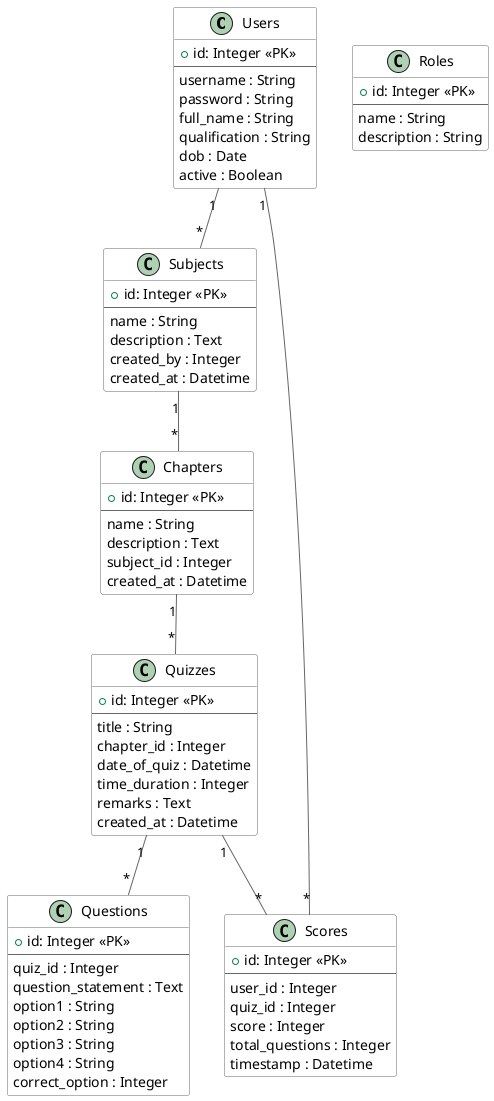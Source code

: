 @startuml mibuto

skinparam class {
  BackgroundColor White
  ArrowColor #666666
  BorderColor #666666
}

class Users {
  + id: Integer <<PK>>
  --
  username : String
  password : String
  full_name : String
  qualification : String
  dob : Date
  active : Boolean
}

class Roles {
  + id: Integer <<PK>>
  --
  name : String
  description : String
}

class Subjects {
  + id: Integer <<PK>>
  --
  name : String
  description : Text
  created_by : Integer
  created_at : Datetime
}

class Chapters {
  + id: Integer <<PK>>
  --
  name : String
  description : Text
  subject_id : Integer
  created_at : Datetime
}

class Quizzes {
  + id: Integer <<PK>>
  --
  title : String
  chapter_id : Integer
  date_of_quiz : Datetime
  time_duration : Integer
  remarks : Text
  created_at : Datetime
}

class Questions {
  + id: Integer <<PK>>
  --
  quiz_id : Integer
  question_statement : Text
  option1 : String
  option2 : String
  option3 : String
  option4 : String
  correct_option : Integer
}

class Scores {
  + id: Integer <<PK>>
  --
  user_id : Integer
  quiz_id : Integer
  score : Integer
  total_questions : Integer
  timestamp : Datetime
}

Users "1" -- "*" Scores
Users "1" -- "*" Subjects
Subjects "1" -- "*" Chapters
Chapters "1" -- "*" Quizzes
Quizzes "1" -- "*" Questions
Quizzes "1" -- "*" Scores

@enduml